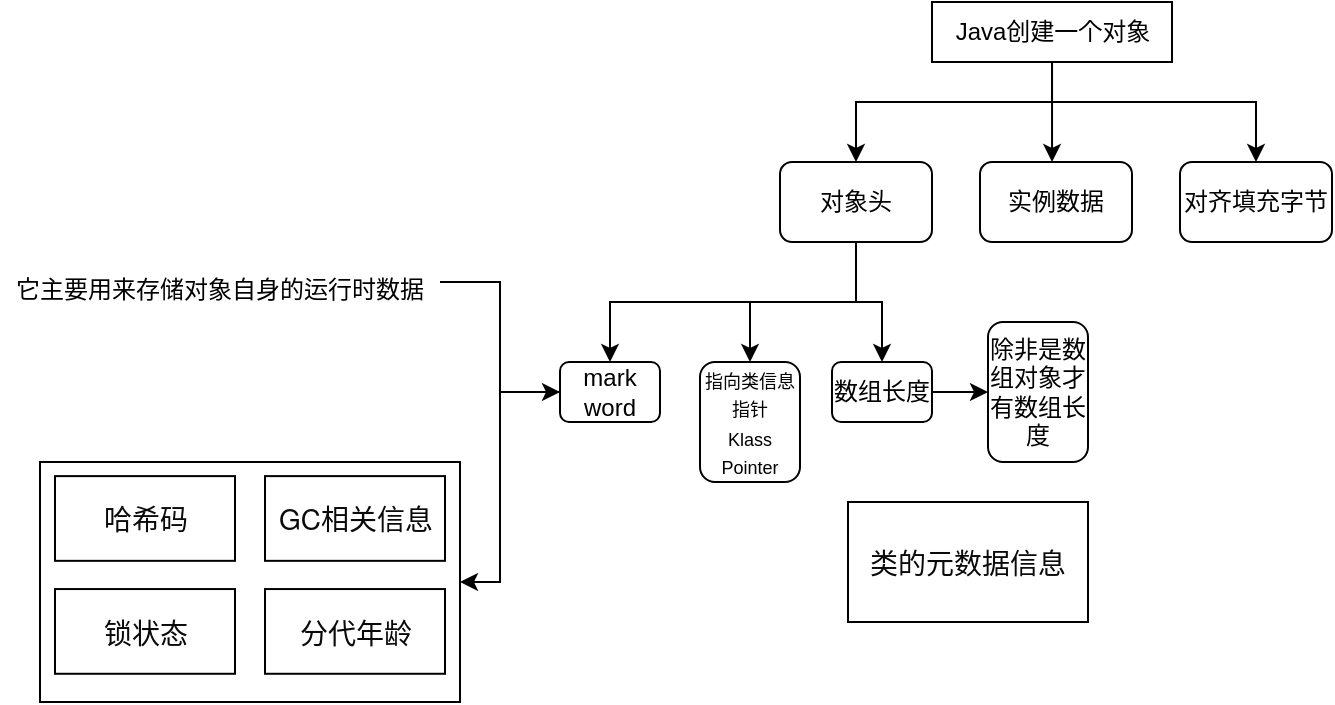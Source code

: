 <mxfile version="26.1.3">
  <diagram name="第 1 页" id="d42diul6fslSMjpvICGW">
    <mxGraphModel dx="1264" dy="186" grid="1" gridSize="10" guides="1" tooltips="1" connect="1" arrows="1" fold="1" page="1" pageScale="1" pageWidth="827" pageHeight="1169" math="0" shadow="0">
      <root>
        <mxCell id="0" />
        <mxCell id="1" parent="0" />
        <mxCell id="kBZi92GW0X4leDiOaX-m-14" style="edgeStyle=orthogonalEdgeStyle;rounded=0;orthogonalLoop=1;jettySize=auto;html=1;entryX=0.5;entryY=0;entryDx=0;entryDy=0;" edge="1" parent="1" source="kBZi92GW0X4leDiOaX-m-1" target="kBZi92GW0X4leDiOaX-m-11">
          <mxGeometry relative="1" as="geometry">
            <Array as="points">
              <mxPoint x="298" y="300" />
              <mxPoint x="175" y="300" />
            </Array>
          </mxGeometry>
        </mxCell>
        <mxCell id="kBZi92GW0X4leDiOaX-m-16" style="edgeStyle=orthogonalEdgeStyle;rounded=0;orthogonalLoop=1;jettySize=auto;html=1;entryX=0.5;entryY=0;entryDx=0;entryDy=0;" edge="1" parent="1" source="kBZi92GW0X4leDiOaX-m-1" target="kBZi92GW0X4leDiOaX-m-12">
          <mxGeometry relative="1" as="geometry" />
        </mxCell>
        <mxCell id="kBZi92GW0X4leDiOaX-m-17" style="edgeStyle=orthogonalEdgeStyle;rounded=0;orthogonalLoop=1;jettySize=auto;html=1;entryX=0.5;entryY=0;entryDx=0;entryDy=0;" edge="1" parent="1" source="kBZi92GW0X4leDiOaX-m-1" target="kBZi92GW0X4leDiOaX-m-13">
          <mxGeometry relative="1" as="geometry" />
        </mxCell>
        <mxCell id="kBZi92GW0X4leDiOaX-m-1" value="对象头" style="rounded=1;whiteSpace=wrap;html=1;" vertex="1" parent="1">
          <mxGeometry x="260" y="230" width="76" height="40" as="geometry" />
        </mxCell>
        <mxCell id="kBZi92GW0X4leDiOaX-m-6" style="edgeStyle=orthogonalEdgeStyle;rounded=0;orthogonalLoop=1;jettySize=auto;html=1;entryX=0.5;entryY=0;entryDx=0;entryDy=0;" edge="1" parent="1" source="kBZi92GW0X4leDiOaX-m-2" target="kBZi92GW0X4leDiOaX-m-1">
          <mxGeometry relative="1" as="geometry">
            <Array as="points">
              <mxPoint x="396" y="200" />
              <mxPoint x="298" y="200" />
            </Array>
          </mxGeometry>
        </mxCell>
        <mxCell id="kBZi92GW0X4leDiOaX-m-9" style="edgeStyle=orthogonalEdgeStyle;rounded=0;orthogonalLoop=1;jettySize=auto;html=1;entryX=0.5;entryY=0;entryDx=0;entryDy=0;" edge="1" parent="1" source="kBZi92GW0X4leDiOaX-m-2" target="kBZi92GW0X4leDiOaX-m-4">
          <mxGeometry relative="1" as="geometry">
            <Array as="points">
              <mxPoint x="396" y="200" />
              <mxPoint x="498" y="200" />
            </Array>
          </mxGeometry>
        </mxCell>
        <mxCell id="kBZi92GW0X4leDiOaX-m-2" value="Java创建一个对象" style="text;html=1;align=center;verticalAlign=middle;resizable=0;points=[];autosize=1;strokeColor=default;fillColor=none;" vertex="1" parent="1">
          <mxGeometry x="336" y="150" width="120" height="30" as="geometry" />
        </mxCell>
        <mxCell id="kBZi92GW0X4leDiOaX-m-3" value="实例数据" style="rounded=1;whiteSpace=wrap;html=1;" vertex="1" parent="1">
          <mxGeometry x="360" y="230" width="76" height="40" as="geometry" />
        </mxCell>
        <mxCell id="kBZi92GW0X4leDiOaX-m-4" value="对齐填充字节" style="rounded=1;whiteSpace=wrap;html=1;" vertex="1" parent="1">
          <mxGeometry x="460" y="230" width="76" height="40" as="geometry" />
        </mxCell>
        <mxCell id="kBZi92GW0X4leDiOaX-m-7" style="edgeStyle=orthogonalEdgeStyle;rounded=0;orthogonalLoop=1;jettySize=auto;html=1;entryX=0.474;entryY=0;entryDx=0;entryDy=0;entryPerimeter=0;" edge="1" parent="1" source="kBZi92GW0X4leDiOaX-m-2" target="kBZi92GW0X4leDiOaX-m-3">
          <mxGeometry relative="1" as="geometry" />
        </mxCell>
        <mxCell id="kBZi92GW0X4leDiOaX-m-32" style="edgeStyle=orthogonalEdgeStyle;rounded=0;orthogonalLoop=1;jettySize=auto;html=1;entryX=1;entryY=0.5;entryDx=0;entryDy=0;" edge="1" parent="1" source="kBZi92GW0X4leDiOaX-m-11" target="kBZi92GW0X4leDiOaX-m-30">
          <mxGeometry relative="1" as="geometry">
            <Array as="points">
              <mxPoint x="120" y="345" />
              <mxPoint x="120" y="440" />
            </Array>
          </mxGeometry>
        </mxCell>
        <mxCell id="kBZi92GW0X4leDiOaX-m-11" value="mark word" style="rounded=1;whiteSpace=wrap;html=1;" vertex="1" parent="1">
          <mxGeometry x="150" y="330" width="50" height="30" as="geometry" />
        </mxCell>
        <mxCell id="kBZi92GW0X4leDiOaX-m-12" value="&lt;font style=&quot;font-size: 9px;&quot;&gt;指向类信息指针&lt;/font&gt;&lt;div&gt;&lt;font style=&quot;font-size: 9px;&quot;&gt;Klass Pointer&lt;br&gt;&lt;/font&gt;&lt;/div&gt;" style="rounded=1;whiteSpace=wrap;html=1;" vertex="1" parent="1">
          <mxGeometry x="220" y="330" width="50" height="60" as="geometry" />
        </mxCell>
        <mxCell id="kBZi92GW0X4leDiOaX-m-34" value="" style="edgeStyle=orthogonalEdgeStyle;rounded=0;orthogonalLoop=1;jettySize=auto;html=1;" edge="1" parent="1" source="kBZi92GW0X4leDiOaX-m-13" target="kBZi92GW0X4leDiOaX-m-33">
          <mxGeometry relative="1" as="geometry" />
        </mxCell>
        <mxCell id="kBZi92GW0X4leDiOaX-m-13" value="数组长度" style="rounded=1;whiteSpace=wrap;html=1;" vertex="1" parent="1">
          <mxGeometry x="286" y="330" width="50" height="30" as="geometry" />
        </mxCell>
        <mxCell id="kBZi92GW0X4leDiOaX-m-19" value="&lt;span style=&quot;color: rgb(10, 10, 10); font-family: &amp;quot;Helvetica Neue&amp;quot;, BlinkMacSystemFont, &amp;quot;Segoe UI&amp;quot;, &amp;quot;PingFang SC&amp;quot;, Roboto, &amp;quot;Microsoft YaHei&amp;quot;, &amp;quot;Source Han Sans SC&amp;quot;, &amp;quot;Noto Sans CJK SC&amp;quot;, &amp;quot;Myriad Pro&amp;quot;, &amp;quot;Hiragino Sans&amp;quot;, &amp;quot;Yu Gothic&amp;quot;, &amp;quot;Lucida Grande&amp;quot;, sans-serif; font-size: 14px; text-align: start; white-space-collapse: preserve; background-color: rgb(255, 255, 255);&quot;&gt;类的元数据信息&lt;/span&gt;" style="rounded=0;whiteSpace=wrap;html=1;" vertex="1" parent="1">
          <mxGeometry x="294" y="400" width="120" height="60" as="geometry" />
        </mxCell>
        <mxCell id="kBZi92GW0X4leDiOaX-m-23" style="edgeStyle=orthogonalEdgeStyle;rounded=0;orthogonalLoop=1;jettySize=auto;html=1;entryX=0;entryY=0.5;entryDx=0;entryDy=0;" edge="1" parent="1" source="kBZi92GW0X4leDiOaX-m-22" target="kBZi92GW0X4leDiOaX-m-11">
          <mxGeometry relative="1" as="geometry" />
        </mxCell>
        <mxCell id="kBZi92GW0X4leDiOaX-m-22" value="&lt;span style=&quot;color: rgb(0, 0, 0); font-family: Helvetica; font-style: normal; font-variant-ligatures: normal; font-variant-caps: normal; font-weight: 400; letter-spacing: normal; orphans: 2; text-indent: 0px; text-transform: none; widows: 2; word-spacing: 0px; -webkit-text-stroke-width: 0px; white-space: nowrap; background-color: rgb(255, 255, 255); text-decoration-thickness: initial; text-decoration-style: initial; text-decoration-color: initial; float: none; display: inline !important;&quot;&gt;&lt;font&gt;它主要用来存储对象自身的运行时数据&lt;/font&gt;&lt;/span&gt;" style="text;whiteSpace=wrap;html=1;align=center;" vertex="1" parent="1">
          <mxGeometry x="-130" y="280" width="220" height="20" as="geometry" />
        </mxCell>
        <mxCell id="kBZi92GW0X4leDiOaX-m-31" value="" style="group" vertex="1" connectable="0" parent="1">
          <mxGeometry x="-110" y="380" width="210" height="120" as="geometry" />
        </mxCell>
        <mxCell id="kBZi92GW0X4leDiOaX-m-30" value="" style="whiteSpace=wrap;html=1;" vertex="1" parent="kBZi92GW0X4leDiOaX-m-31">
          <mxGeometry width="210" height="120" as="geometry" />
        </mxCell>
        <mxCell id="kBZi92GW0X4leDiOaX-m-18" value="&lt;span style=&quot;color: rgb(10, 10, 10); font-family: &amp;quot;Helvetica Neue&amp;quot;, BlinkMacSystemFont, &amp;quot;Segoe UI&amp;quot;, &amp;quot;PingFang SC&amp;quot;, Roboto, &amp;quot;Microsoft YaHei&amp;quot;, &amp;quot;Source Han Sans SC&amp;quot;, &amp;quot;Noto Sans CJK SC&amp;quot;, &amp;quot;Myriad Pro&amp;quot;, &amp;quot;Hiragino Sans&amp;quot;, &amp;quot;Yu Gothic&amp;quot;, &amp;quot;Lucida Grande&amp;quot;, sans-serif; font-size: 14px; text-align: start; white-space-collapse: preserve; background-color: rgb(255, 255, 255);&quot;&gt;哈希码&lt;/span&gt;" style="rounded=0;whiteSpace=wrap;html=1;" vertex="1" parent="kBZi92GW0X4leDiOaX-m-31">
          <mxGeometry x="7.5" y="7.059" width="90" height="42.353" as="geometry" />
        </mxCell>
        <mxCell id="kBZi92GW0X4leDiOaX-m-24" value="&lt;span style=&quot;color: rgb(10, 10, 10); font-family: &amp;quot;Helvetica Neue&amp;quot;, BlinkMacSystemFont, &amp;quot;Segoe UI&amp;quot;, &amp;quot;PingFang SC&amp;quot;, Roboto, &amp;quot;Microsoft YaHei&amp;quot;, &amp;quot;Source Han Sans SC&amp;quot;, &amp;quot;Noto Sans CJK SC&amp;quot;, &amp;quot;Myriad Pro&amp;quot;, &amp;quot;Hiragino Sans&amp;quot;, &amp;quot;Yu Gothic&amp;quot;, &amp;quot;Lucida Grande&amp;quot;, sans-serif; font-size: 14px; text-align: start; white-space-collapse: preserve; background-color: rgb(255, 255, 255);&quot;&gt;GC相关信息&lt;/span&gt;" style="whiteSpace=wrap;html=1;" vertex="1" parent="kBZi92GW0X4leDiOaX-m-31">
          <mxGeometry x="112.5" y="7.059" width="90" height="42.353" as="geometry" />
        </mxCell>
        <mxCell id="kBZi92GW0X4leDiOaX-m-27" value="&lt;span style=&quot;color: rgb(10, 10, 10); font-family: &amp;quot;Helvetica Neue&amp;quot;, BlinkMacSystemFont, &amp;quot;Segoe UI&amp;quot;, &amp;quot;PingFang SC&amp;quot;, Roboto, &amp;quot;Microsoft YaHei&amp;quot;, &amp;quot;Source Han Sans SC&amp;quot;, &amp;quot;Noto Sans CJK SC&amp;quot;, &amp;quot;Myriad Pro&amp;quot;, &amp;quot;Hiragino Sans&amp;quot;, &amp;quot;Yu Gothic&amp;quot;, &amp;quot;Lucida Grande&amp;quot;, sans-serif; font-size: 14px; text-align: start; white-space-collapse: preserve; background-color: rgb(255, 255, 255);&quot;&gt;锁状态&lt;/span&gt;" style="whiteSpace=wrap;html=1;" vertex="1" parent="kBZi92GW0X4leDiOaX-m-31">
          <mxGeometry x="7.5" y="63.529" width="90" height="42.353" as="geometry" />
        </mxCell>
        <mxCell id="kBZi92GW0X4leDiOaX-m-28" value="&lt;span style=&quot;color: rgb(10, 10, 10); font-family: &amp;quot;Helvetica Neue&amp;quot;, BlinkMacSystemFont, &amp;quot;Segoe UI&amp;quot;, &amp;quot;PingFang SC&amp;quot;, Roboto, &amp;quot;Microsoft YaHei&amp;quot;, &amp;quot;Source Han Sans SC&amp;quot;, &amp;quot;Noto Sans CJK SC&amp;quot;, &amp;quot;Myriad Pro&amp;quot;, &amp;quot;Hiragino Sans&amp;quot;, &amp;quot;Yu Gothic&amp;quot;, &amp;quot;Lucida Grande&amp;quot;, sans-serif; font-size: 14px; text-align: start; white-space-collapse: preserve; background-color: rgb(255, 255, 255);&quot;&gt;分代年龄&lt;/span&gt;" style="whiteSpace=wrap;html=1;" vertex="1" parent="kBZi92GW0X4leDiOaX-m-31">
          <mxGeometry x="112.5" y="63.529" width="90" height="42.353" as="geometry" />
        </mxCell>
        <mxCell id="kBZi92GW0X4leDiOaX-m-33" value="除非是数组对象才有数组长度" style="rounded=1;whiteSpace=wrap;html=1;" vertex="1" parent="1">
          <mxGeometry x="364" y="310" width="50" height="70" as="geometry" />
        </mxCell>
      </root>
    </mxGraphModel>
  </diagram>
</mxfile>

